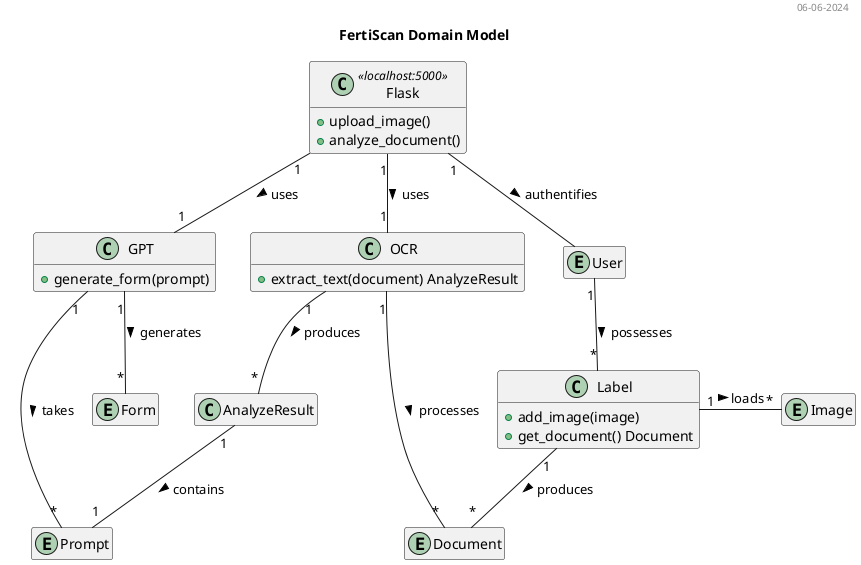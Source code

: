 @startuml Model Diagram

header 06-06-2024
 
title FertiScan Domain Model
 
hide empty members
 
class "Flask" as S <<localhost:5000>> {
  + upload_image()
  + analyze_document()
}

class "Label" as DS {
+ add_image(image)
+ get_document() Document
}

class "GPT" as LLM {
+ generate_form(prompt)
}

class "OCR" {
+ extract_text(document) AnalyzeResult
}

class "AnalyzeResult" as R
entity "User" as U
entity "Image" as I
entity "Document" as D
entity "Prompt" as P 
entity "Form" as F
 
 
S "1" -- "1" OCR: uses >
S "1" -- "1" LLM: uses >
S "1" -- U: authentifies >

U "1" -- "*" DS: possesses > 
OCR "1" -- "*" D: processes >
OCR "1" -- "*" R: produces >
DS "1" -- "*" D: produces > 
DS "1" - "*" I: loads >
LLM "1" -- "*" P: takes >
LLM "1" -- "*" F: generates >
R "1" -- "1" P: contains >

@enduml
